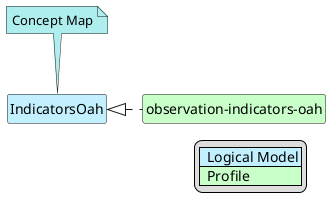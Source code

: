 @startuml
hide circle
hide stereotype
hide members
hide methods
skinparam linetype ortho
skinparam class {
BackgroundColor<<LogicalModel>> #APPLICATION
BackgroundColor<<Profile>> #TECHNOLOGY
}
legend right
| <#APPLICATION>  Logical Model |
| <#TECHNOLOGY>  Profile |
endlegend
class "IndicatorsOah" <<LogicalModel>> [[StructureDefinition-IndicatorsOah.html]]
note top #PaleTurquoise [[ConceptMap-IndicatorsOah2FHIR.html]]
Concept Map
endnote
class "observation-indicators-oah" <<Profile>> [[StructureDefinition-observation-indicators-oah.html]]
"IndicatorsOah" <|. "observation-indicators-oah"
@enduml
